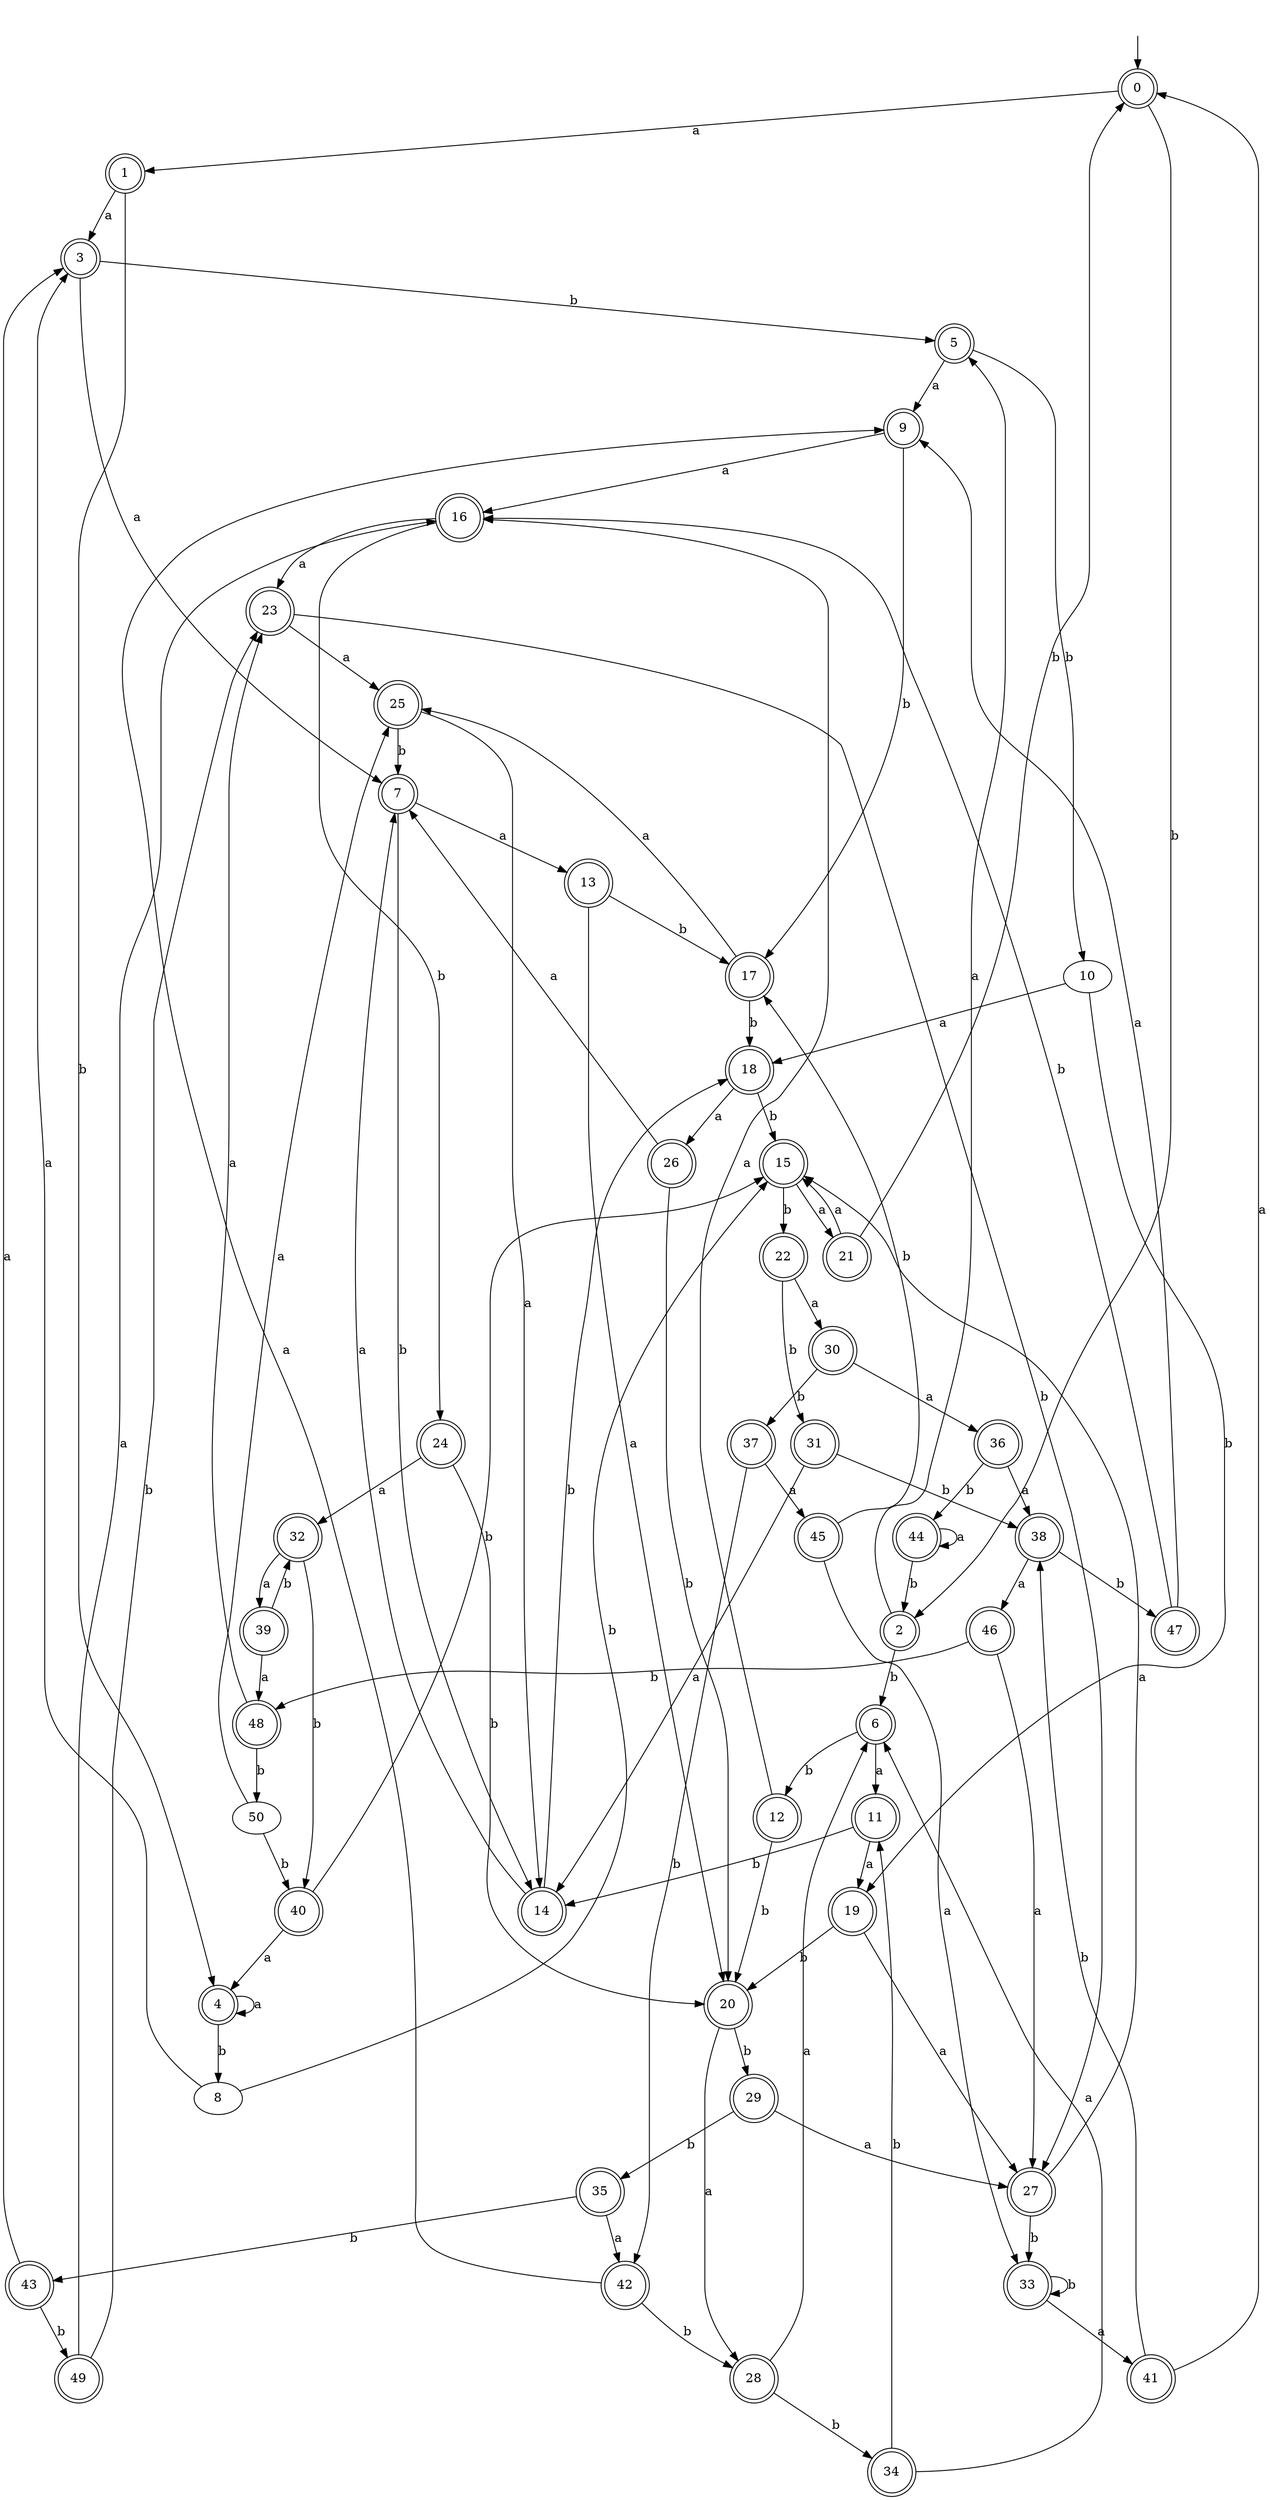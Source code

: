 digraph RandomDFA {
  __start0 [label="", shape=none];
  __start0 -> 0 [label=""];
  0 [shape=circle] [shape=doublecircle]
  0 -> 1 [label="a"]
  0 -> 2 [label="b"]
  1 [shape=doublecircle]
  1 -> 3 [label="a"]
  1 -> 4 [label="b"]
  2 [shape=doublecircle]
  2 -> 5 [label="a"]
  2 -> 6 [label="b"]
  3 [shape=doublecircle]
  3 -> 7 [label="a"]
  3 -> 5 [label="b"]
  4 [shape=doublecircle]
  4 -> 4 [label="a"]
  4 -> 8 [label="b"]
  5 [shape=doublecircle]
  5 -> 9 [label="a"]
  5 -> 10 [label="b"]
  6 [shape=doublecircle]
  6 -> 11 [label="a"]
  6 -> 12 [label="b"]
  7 [shape=doublecircle]
  7 -> 13 [label="a"]
  7 -> 14 [label="b"]
  8
  8 -> 3 [label="a"]
  8 -> 15 [label="b"]
  9 [shape=doublecircle]
  9 -> 16 [label="a"]
  9 -> 17 [label="b"]
  10
  10 -> 18 [label="a"]
  10 -> 19 [label="b"]
  11 [shape=doublecircle]
  11 -> 19 [label="a"]
  11 -> 14 [label="b"]
  12 [shape=doublecircle]
  12 -> 16 [label="a"]
  12 -> 20 [label="b"]
  13 [shape=doublecircle]
  13 -> 20 [label="a"]
  13 -> 17 [label="b"]
  14 [shape=doublecircle]
  14 -> 7 [label="a"]
  14 -> 18 [label="b"]
  15 [shape=doublecircle]
  15 -> 21 [label="a"]
  15 -> 22 [label="b"]
  16 [shape=doublecircle]
  16 -> 23 [label="a"]
  16 -> 24 [label="b"]
  17 [shape=doublecircle]
  17 -> 25 [label="a"]
  17 -> 18 [label="b"]
  18 [shape=doublecircle]
  18 -> 26 [label="a"]
  18 -> 15 [label="b"]
  19 [shape=doublecircle]
  19 -> 27 [label="a"]
  19 -> 20 [label="b"]
  20 [shape=doublecircle]
  20 -> 28 [label="a"]
  20 -> 29 [label="b"]
  21 [shape=doublecircle]
  21 -> 15 [label="a"]
  21 -> 0 [label="b"]
  22 [shape=doublecircle]
  22 -> 30 [label="a"]
  22 -> 31 [label="b"]
  23 [shape=doublecircle]
  23 -> 25 [label="a"]
  23 -> 27 [label="b"]
  24 [shape=doublecircle]
  24 -> 32 [label="a"]
  24 -> 20 [label="b"]
  25 [shape=doublecircle]
  25 -> 14 [label="a"]
  25 -> 7 [label="b"]
  26 [shape=doublecircle]
  26 -> 7 [label="a"]
  26 -> 20 [label="b"]
  27 [shape=doublecircle]
  27 -> 15 [label="a"]
  27 -> 33 [label="b"]
  28 [shape=doublecircle]
  28 -> 6 [label="a"]
  28 -> 34 [label="b"]
  29 [shape=doublecircle]
  29 -> 27 [label="a"]
  29 -> 35 [label="b"]
  30 [shape=doublecircle]
  30 -> 36 [label="a"]
  30 -> 37 [label="b"]
  31 [shape=doublecircle]
  31 -> 14 [label="a"]
  31 -> 38 [label="b"]
  32 [shape=doublecircle]
  32 -> 39 [label="a"]
  32 -> 40 [label="b"]
  33 [shape=doublecircle]
  33 -> 41 [label="a"]
  33 -> 33 [label="b"]
  34 [shape=doublecircle]
  34 -> 6 [label="a"]
  34 -> 11 [label="b"]
  35 [shape=doublecircle]
  35 -> 42 [label="a"]
  35 -> 43 [label="b"]
  36 [shape=doublecircle]
  36 -> 38 [label="a"]
  36 -> 44 [label="b"]
  37 [shape=doublecircle]
  37 -> 45 [label="a"]
  37 -> 42 [label="b"]
  38 [shape=doublecircle]
  38 -> 46 [label="a"]
  38 -> 47 [label="b"]
  39 [shape=doublecircle]
  39 -> 48 [label="a"]
  39 -> 32 [label="b"]
  40 [shape=doublecircle]
  40 -> 4 [label="a"]
  40 -> 15 [label="b"]
  41 [shape=doublecircle]
  41 -> 0 [label="a"]
  41 -> 38 [label="b"]
  42 [shape=doublecircle]
  42 -> 9 [label="a"]
  42 -> 28 [label="b"]
  43 [shape=doublecircle]
  43 -> 3 [label="a"]
  43 -> 49 [label="b"]
  44 [shape=doublecircle]
  44 -> 44 [label="a"]
  44 -> 2 [label="b"]
  45 [shape=doublecircle]
  45 -> 33 [label="a"]
  45 -> 17 [label="b"]
  46 [shape=doublecircle]
  46 -> 27 [label="a"]
  46 -> 48 [label="b"]
  47 [shape=doublecircle]
  47 -> 9 [label="a"]
  47 -> 16 [label="b"]
  48 [shape=doublecircle]
  48 -> 23 [label="a"]
  48 -> 50 [label="b"]
  49 [shape=doublecircle]
  49 -> 16 [label="a"]
  49 -> 23 [label="b"]
  50
  50 -> 25 [label="a"]
  50 -> 40 [label="b"]
}
